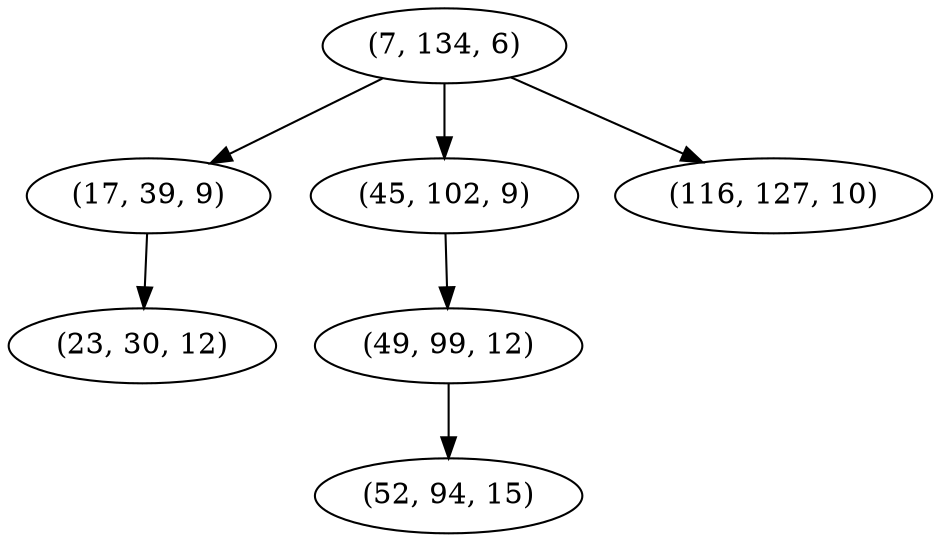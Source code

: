 digraph tree {
    "(7, 134, 6)";
    "(17, 39, 9)";
    "(23, 30, 12)";
    "(45, 102, 9)";
    "(49, 99, 12)";
    "(52, 94, 15)";
    "(116, 127, 10)";
    "(7, 134, 6)" -> "(17, 39, 9)";
    "(7, 134, 6)" -> "(45, 102, 9)";
    "(7, 134, 6)" -> "(116, 127, 10)";
    "(17, 39, 9)" -> "(23, 30, 12)";
    "(45, 102, 9)" -> "(49, 99, 12)";
    "(49, 99, 12)" -> "(52, 94, 15)";
}
